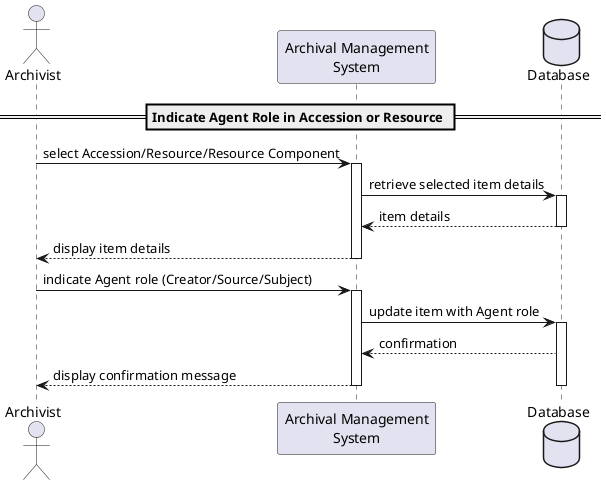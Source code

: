 @startuml
actor Archivist
participant "Archival Management\nSystem" as AMS
database "Database" as DB

== Indicate Agent Role in Accession or Resource ==

Archivist -> AMS : select Accession/Resource/Resource Component
activate AMS
AMS -> DB : retrieve selected item details
activate DB
DB --> AMS : item details
deactivate DB
AMS --> Archivist : display item details
deactivate AMS

Archivist -> AMS : indicate Agent role (Creator/Source/Subject)
activate AMS
AMS -> DB : update item with Agent role
activate DB
DB --> AMS : confirmation
AMS --> Archivist : display confirmation message
deactivate DB
deactivate AMS

@enduml